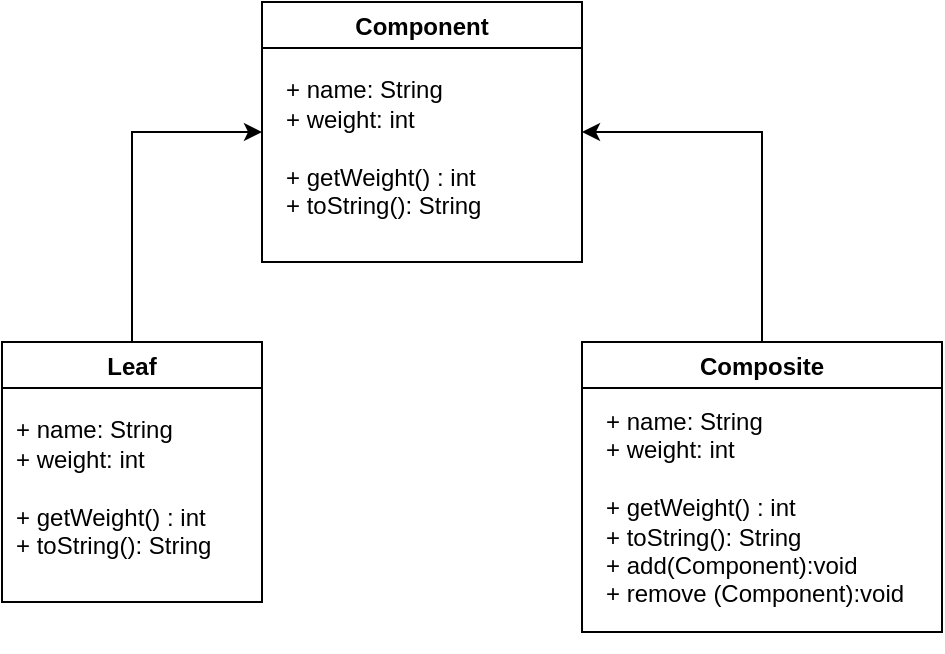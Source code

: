 <mxfile version="20.3.0" type="device"><diagram id="3-e0qvLZVEyiqTcqqaxG" name="Page-1"><mxGraphModel dx="1222" dy="1217" grid="1" gridSize="10" guides="1" tooltips="1" connect="1" arrows="1" fold="1" page="1" pageScale="1" pageWidth="827" pageHeight="1169" math="0" shadow="0"><root><mxCell id="0"/><mxCell id="1" parent="0"/><mxCell id="9PT4FmSi_6Z4PaSih9qd-1" value="Component" style="swimlane;" vertex="1" parent="1"><mxGeometry x="360" y="390" width="160" height="130" as="geometry"/></mxCell><mxCell id="9PT4FmSi_6Z4PaSih9qd-2" value="&lt;div&gt;+ name: String&lt;/div&gt;&lt;div&gt;+ weight: int&lt;/div&gt;&lt;div&gt;&lt;br&gt;&lt;/div&gt;&lt;div&gt;&lt;div&gt;+ getWeight() : int&lt;/div&gt;&lt;div&gt;+ toString(): String&lt;/div&gt;&lt;/div&gt;&lt;div&gt;&lt;br&gt;&lt;/div&gt;" style="text;html=1;align=left;verticalAlign=middle;resizable=0;points=[];autosize=1;strokeColor=none;fillColor=none;" vertex="1" parent="9PT4FmSi_6Z4PaSih9qd-1"><mxGeometry x="10" y="30" width="120" height="100" as="geometry"/></mxCell><mxCell id="9PT4FmSi_6Z4PaSih9qd-9" style="edgeStyle=orthogonalEdgeStyle;rounded=0;orthogonalLoop=1;jettySize=auto;html=1;entryX=0;entryY=0.5;entryDx=0;entryDy=0;" edge="1" parent="1" source="9PT4FmSi_6Z4PaSih9qd-6" target="9PT4FmSi_6Z4PaSih9qd-1"><mxGeometry relative="1" as="geometry"/></mxCell><mxCell id="9PT4FmSi_6Z4PaSih9qd-6" value="Leaf" style="swimlane;" vertex="1" parent="1"><mxGeometry x="230" y="560" width="130" height="130" as="geometry"/></mxCell><mxCell id="9PT4FmSi_6Z4PaSih9qd-7" value="&lt;div&gt;+ name: String&lt;/div&gt;&lt;div&gt;+ weight: int&lt;/div&gt;&lt;div&gt;&lt;br&gt;&lt;/div&gt;&lt;div&gt;&lt;div&gt;+ getWeight() : int&lt;/div&gt;&lt;div&gt;+ toString(): String&lt;/div&gt;&lt;/div&gt;&lt;div&gt;&lt;br&gt;&lt;/div&gt;" style="text;html=1;align=left;verticalAlign=middle;resizable=0;points=[];autosize=1;strokeColor=none;fillColor=none;" vertex="1" parent="9PT4FmSi_6Z4PaSih9qd-6"><mxGeometry x="5" y="30" width="120" height="100" as="geometry"/></mxCell><mxCell id="9PT4FmSi_6Z4PaSih9qd-12" style="edgeStyle=orthogonalEdgeStyle;rounded=0;orthogonalLoop=1;jettySize=auto;html=1;entryX=1;entryY=0.5;entryDx=0;entryDy=0;" edge="1" parent="1" source="9PT4FmSi_6Z4PaSih9qd-10" target="9PT4FmSi_6Z4PaSih9qd-1"><mxGeometry relative="1" as="geometry"><mxPoint x="600" y="440" as="targetPoint"/></mxGeometry></mxCell><mxCell id="9PT4FmSi_6Z4PaSih9qd-10" value="Composite" style="swimlane;" vertex="1" parent="1"><mxGeometry x="520" y="560" width="180" height="145" as="geometry"/></mxCell><mxCell id="9PT4FmSi_6Z4PaSih9qd-11" value="&lt;div&gt;+ name: String&lt;/div&gt;&lt;div&gt;+ weight: int&lt;/div&gt;&lt;div&gt;&lt;br&gt;&lt;/div&gt;&lt;div&gt;&lt;div&gt;+ getWeight() : int&lt;/div&gt;&lt;div&gt;+ toString(): String&lt;/div&gt;&lt;/div&gt;&lt;div&gt;+ add(Component):void&lt;/div&gt;&lt;div&gt;+ remove (Component):void&lt;/div&gt;&lt;div&gt;&lt;br&gt;&lt;/div&gt;" style="text;html=1;align=left;verticalAlign=middle;resizable=0;points=[];autosize=1;strokeColor=none;fillColor=none;" vertex="1" parent="9PT4FmSi_6Z4PaSih9qd-10"><mxGeometry x="10" y="25" width="170" height="130" as="geometry"/></mxCell></root></mxGraphModel></diagram></mxfile>